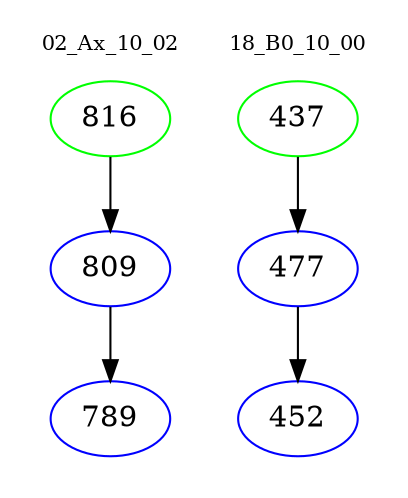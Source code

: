 digraph{
subgraph cluster_0 {
color = white
label = "02_Ax_10_02";
fontsize=10;
T0_816 [label="816", color="green"]
T0_816 -> T0_809 [color="black"]
T0_809 [label="809", color="blue"]
T0_809 -> T0_789 [color="black"]
T0_789 [label="789", color="blue"]
}
subgraph cluster_1 {
color = white
label = "18_B0_10_00";
fontsize=10;
T1_437 [label="437", color="green"]
T1_437 -> T1_477 [color="black"]
T1_477 [label="477", color="blue"]
T1_477 -> T1_452 [color="black"]
T1_452 [label="452", color="blue"]
}
}
